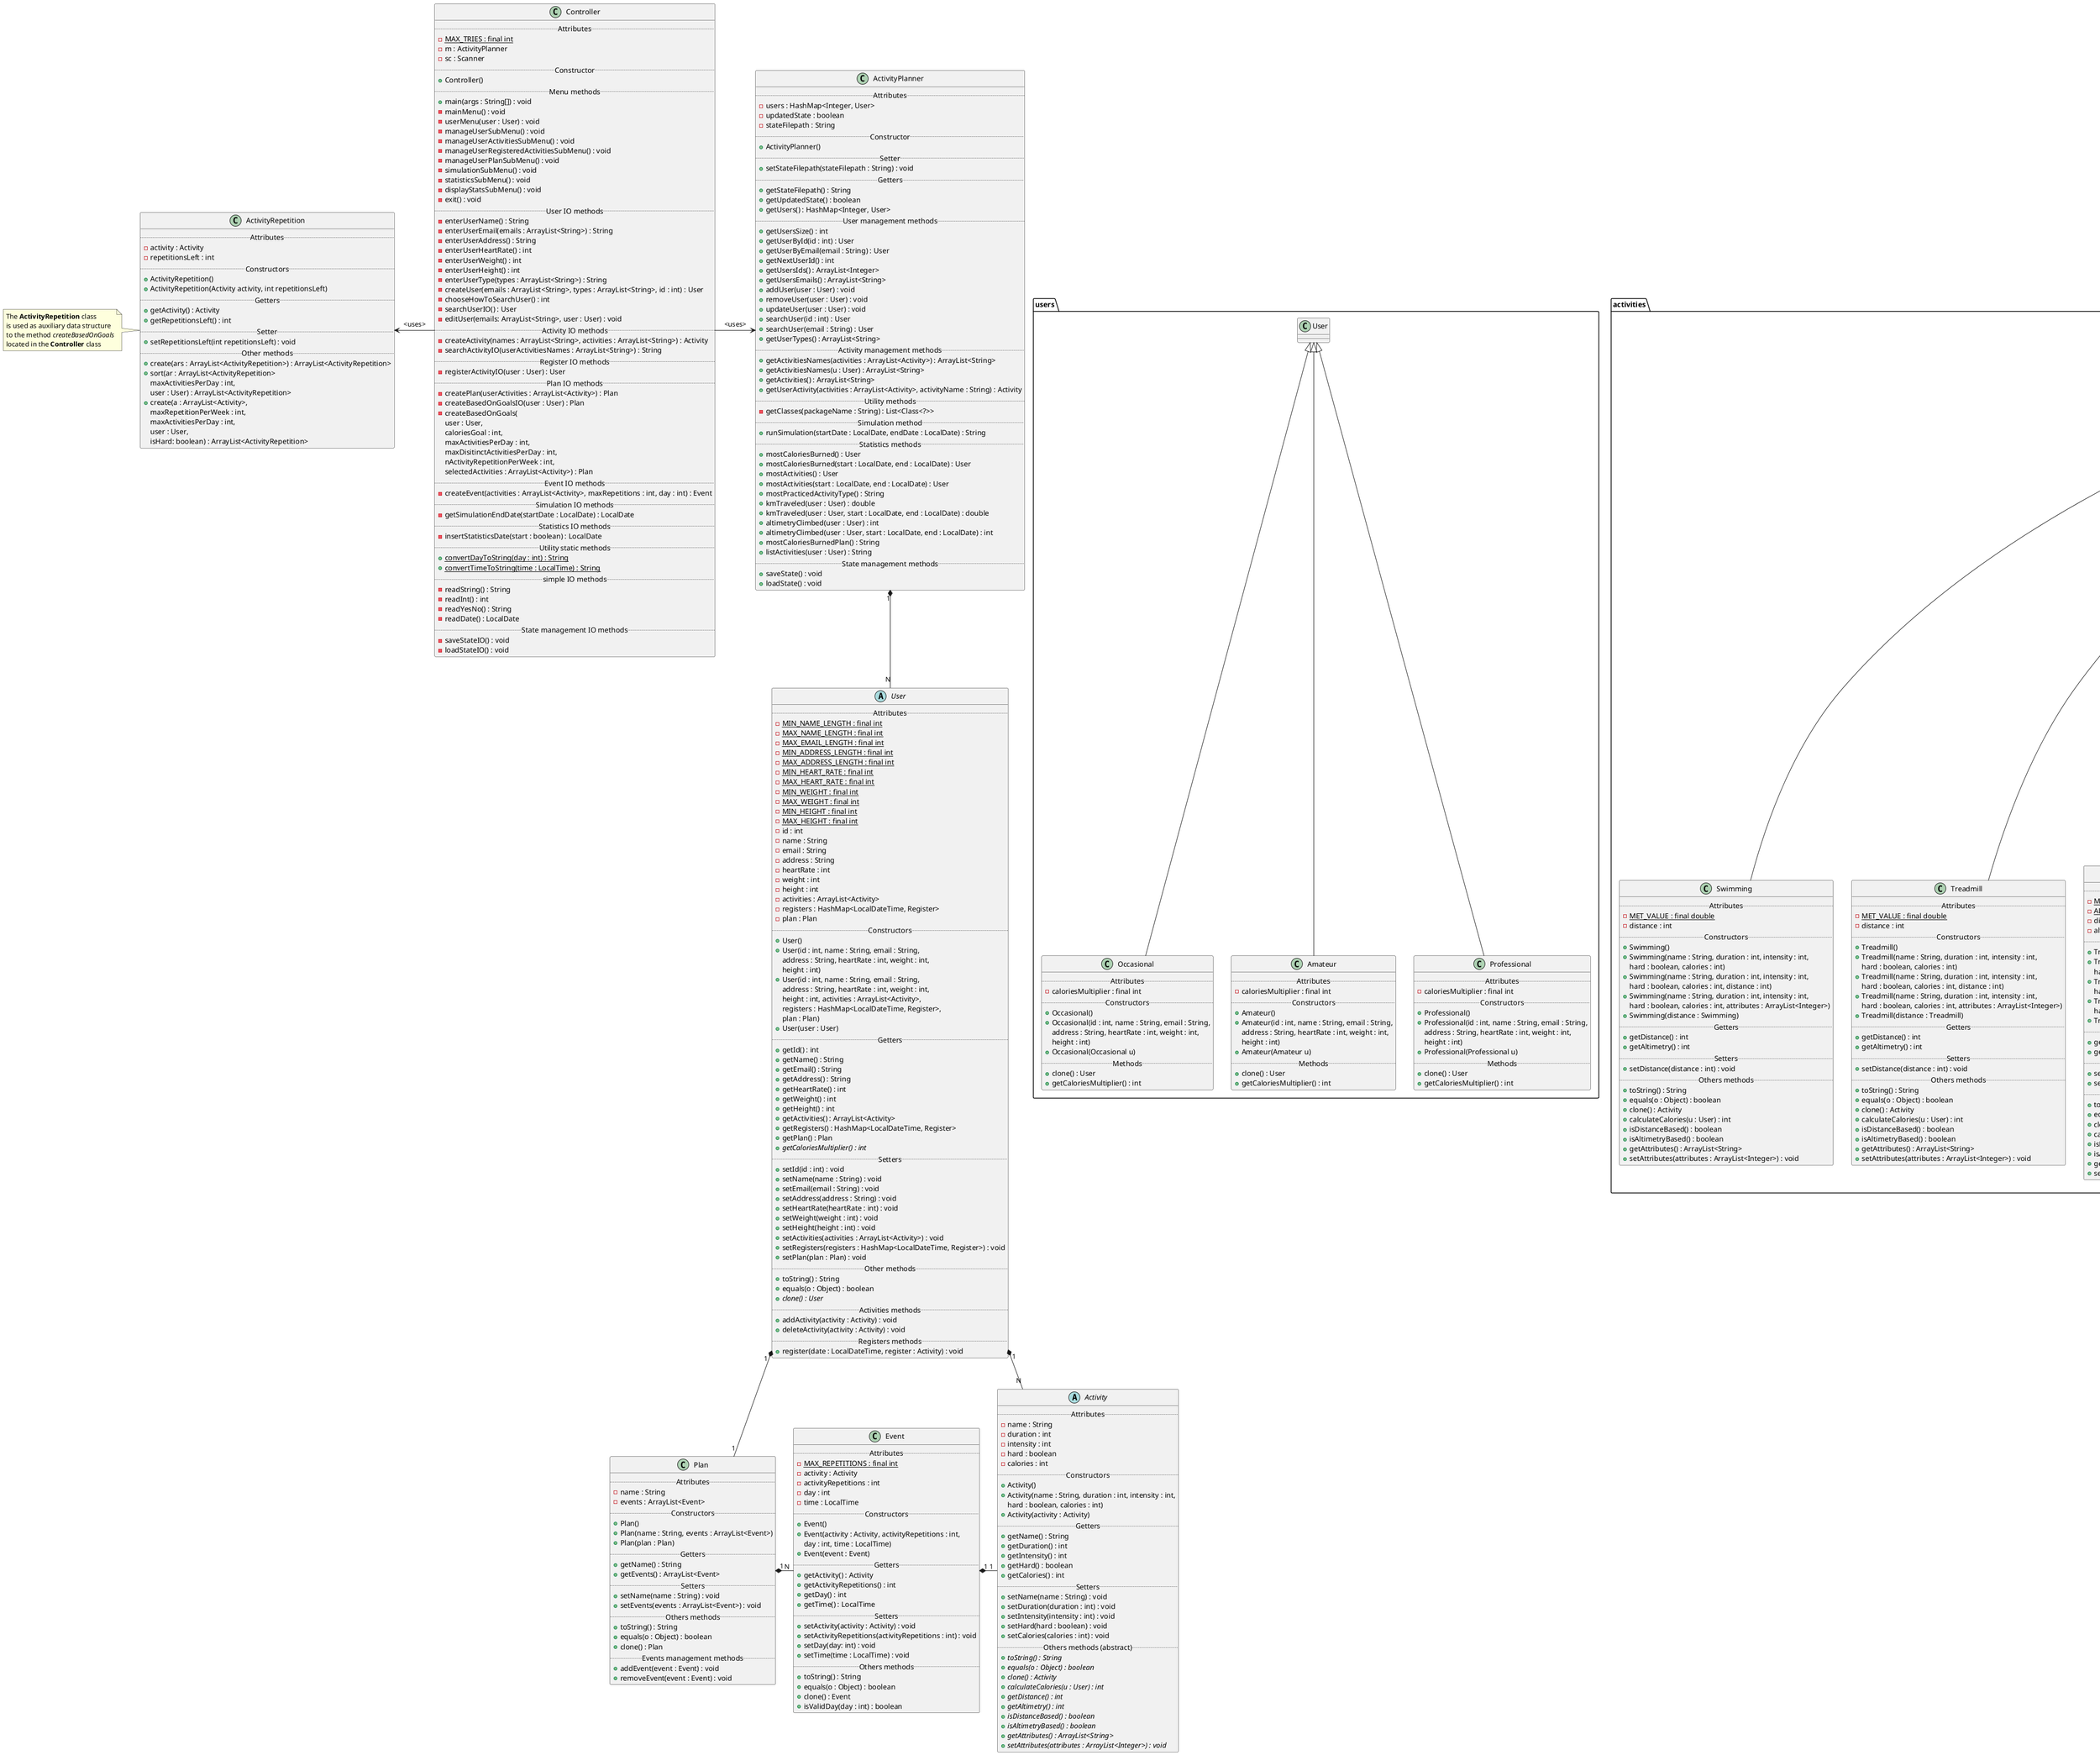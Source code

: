 @startuml

abstract class User {
    .. Attributes ..
    -{static} MIN_NAME_LENGTH : final int
    -{static} MAX_NAME_LENGTH : final int
    -{static} MAX_EMAIL_LENGTH : final int
    -{static} MIN_ADDRESS_LENGTH : final int
    -{static} MAX_ADDRESS_LENGTH : final int
    -{static} MIN_HEART_RATE : final int
    -{static} MAX_HEART_RATE : final int
    -{static} MIN_WEIGHT : final int
    -{static} MAX_WEIGHT : final int
    -{static} MIN_HEIGHT : final int
    -{static} MAX_HEIGHT : final int
    -id : int
    -name : String
    -email : String
    -address : String
    -heartRate : int
    -weight : int
    -height : int
    -activities : ArrayList<Activity>
    -registers : HashMap<LocalDateTime, Register>
    -plan : Plan
    .. Constructors ..
    +User()
    +User(id : int, name : String, email : String,
        address : String, heartRate : int, weight : int,
        height : int)
    +User(id : int, name : String, email : String,
        address : String, heartRate : int, weight : int,
        height : int, activities : ArrayList<Activity>,
        registers : HashMap<LocalDateTime, Register>,
        plan : Plan)
    +User(user : User)
    .. Getters ..
    +getId() : int
    +getName() : String
    +getEmail() : String
    +getAddress() : String
    +getHeartRate() : int
    +getWeight() : int
    +getHeight() : int
    +getActivities() : ArrayList<Activity>
    +getRegisters() : HashMap<LocalDateTime, Register>
    +getPlan() : Plan
    +{abstract} getCaloriesMultiplier() : int
    .. Setters ..
    +setId(id : int) : void
    +setName(name : String) : void
    +setEmail(email : String) : void
    +setAddress(address : String) : void
    +setHeartRate(heartRate : int) : void
    +setWeight(weight : int) : void
    +setHeight(height : int) : void
    +setActivities(activities : ArrayList<Activity>) : void
    +setRegisters(registers : HashMap<LocalDateTime, Register>) : void
    +setPlan(plan : Plan) : void
    .. Other methods ..
    +toString() : String
    +equals(o : Object) : boolean
    +{abstract} clone() : User
    .. Activities methods ..
    +addActivity(activity : Activity) : void
    +deleteActivity(activity : Activity) : void
    .. Registers methods ..
    +register(date : LocalDateTime, register : Activity) : void
}

package users {
    class Occasional extends User {
        .. Attributes ..
        -caloriesMultiplier : final int
        .. Constructors ..
        +Occasional()
        +Occasional(id : int, name : String, email : String,
            address : String, heartRate : int, weight : int,
            height : int)
        +Occasional(Occasional u)
        .. Methods ..
        +clone() : User
        +getCaloriesMultiplier() : int
    }

    class Amateur extends User {
        .. Attributes ..
        -caloriesMultiplier : final int
        .. Constructors ..
        +Amateur()
        +Amateur(id : int, name : String, email : String,
            address : String, heartRate : int, weight : int,
            height : int)
        +Amateur(Amateur u)
        .. Methods ..
        +clone() : User
        +getCaloriesMultiplier() : int
    }

    class Professional extends User {
        .. Attributes ..
        -caloriesMultiplier : final int
        .. Constructors ..
        +Professional()
        +Professional(id : int, name : String, email : String,
            address : String, heartRate : int, weight : int,
            height : int)
        +Professional(Professional u)
        .. Methods ..
        +clone() : User
        +getCaloriesMultiplier() : int
    }
}

abstract class Activity {
    .. Attributes ..
    -name : String
    -duration : int
    -intensity : int
    -hard : boolean
    -calories : int
    .. Constructors ..
    +Activity()
    +Activity(name : String, duration : int, intensity : int,
        hard : boolean, calories : int)
    +Activity(activity : Activity)
    .. Getters ..
    +getName() : String
    +getDuration() : int
    +getIntensity() : int
    +getHard() : boolean
    +getCalories() : int
    .. Setters ..
    +setName(name : String) : void
    +setDuration(duration : int) : void
    +setIntensity(intensity : int) : void
    +setHard(hard : boolean) : void
    +setCalories(calories : int) : void
    .. Others methods (abstract) ..
    +{abstract} toString() : String
    +{abstract} equals(o : Object) : boolean
    +{abstract} clone() : Activity
    +{abstract} calculateCalories(u : User) : int
    +{abstract} getDistance() : int
    +{abstract} getAltimetry() : int
    +{abstract} isDistanceBased() : boolean
    +{abstract} isAltimetryBased() : boolean
    +{abstract} getAttributes() : ArrayList<String>
    +{abstract} setAttributes(attributes : ArrayList<Integer>) : void
}

package activities {
    class Swimming extends Activity {
        ..Attributes..
        -{static} MET_VALUE : final double
        -distance : int
        .. Constructors ..
        +Swimming()
        +Swimming(name : String, duration : int, intensity : int,
            hard : boolean, calories : int)
        +Swimming(name : String, duration : int, intensity : int,
        hard : boolean, calories : int, distance : int)
        +Swimming(name : String, duration : int, intensity : int,
            hard : boolean, calories : int, attributes : ArrayList<Integer>)
        +Swimming(distance : Swimming)
        .. Getters ..
        +getDistance() : int
        +getAltimetry() : int
        .. Setters ..
        +setDistance(distance : int) : void
        .. Others methods ..
        +toString() : String
        +equals(o : Object) : boolean
        +clone() : Activity
        +calculateCalories(u : User) : int
        +isDistanceBased() : boolean
        +isAltimetryBased() : boolean
        +getAttributes() : ArrayList<String>
        +setAttributes(attributes : ArrayList<Integer>) : void        
    }
    class Treadmill extends Activity {
        ..Attributes..
        -{static} MET_VALUE : final double
        -distance : int
        .. Constructors ..
        +Treadmill()
        +Treadmill(name : String, duration : int, intensity : int,
            hard : boolean, calories : int)
        +Treadmill(name : String, duration : int, intensity : int,
        hard : boolean, calories : int, distance : int)
        +Treadmill(name : String, duration : int, intensity : int,
            hard : boolean, calories : int, attributes : ArrayList<Integer>)
        +Treadmill(distance : Treadmill)
        .. Getters ..
        +getDistance() : int
        +getAltimetry() : int
        .. Setters ..
        +setDistance(distance : int) : void
        .. Others methods ..
        +toString() : String
        +equals(o : Object) : boolean
        +clone() : Activity
        +calculateCalories(u : User) : int
        +isDistanceBased() : boolean
        +isAltimetryBased() : boolean
        +getAttributes() : ArrayList<String>
        +setAttributes(attributes : ArrayList<Integer>) : void 
    }

    class TrailRunning extends Activity {
        ..Attributes..
        -{static} MET_VALUE : final double
        -{static} ALTIMETRY_FACTOR : final int
        -distance : int
        -altimetry : int
        .. Constructors ..
        +TrailRunning()
        +TrailRunning(name : String, duration : int, intensity : int,
            hard : boolean, calories : int)
        +TrailRunning(name : String, duration : int, intensity : int,
        hard : boolean, calories : int, distance : int, altimetry : int)
        +TrailRunning(name : String, duration : int, intensity : int,
            hard : boolean, calories : int, attributes : ArrayList<Integer>)
        +TrailRunning(distanceAltimetry : TrailRunning)
        .. Getters ..
        +getDistance() : int
        +getAltimetry() : int
        .. Setters ..
        +setDistance(distance : int) : void
        +setAltimetry(altimetry : int) : void
        .. Others methods ..
        +toString() : String
        +equals(o : Object) : boolean
        +clone() : Activity
        +calculateCalories(u : User) : int
        +isDistanceBased() : boolean
        +isAltimetryBased() : boolean
        +getAttributes() : ArrayList<String>
        +setAttributes(attributes : ArrayList<Integer>) : void 
    }
    class BTT extends Activity {
        ..Attributes..
        -{static} MET_VALUE : final double
        -{static} ALTIMETRY_FACTOR : final int
        -distance : int
        -altimetry : int
        .. Constructors ..
        +BTT()
        +BTT(name : String, duration : int, intensity : int,
            hard : boolean, calories : int)
        +BTT(name : String, duration : int, intensity : int,
        hard : boolean, calories : int, distance : int, altimetry : int)
        +BTT(name : String, duration : int, intensity : int,
            hard : boolean, calories : int, attributes : ArrayList<Integer>)
        +BTT(distanceAltimetry : BTT)
        .. Getters ..
        +getDistance() : int
        +getAltimetry() : int
        .. Setters ..
        +setDistance(distance : int) : void
        +setAltimetry(altimetry : int) : void
        .. Others methods ..
        +toString() : String
        +equals(o : Object) : boolean
        +clone() : Activity
        +calculateCalories(u : User) : int
        +isDistanceBased() : boolean
        +isAltimetryBased() : boolean
        +getAttributes() : ArrayList<String>
        +setAttributes(attributes : ArrayList<Integer>) : void 
    }

    class RopeJumping extends Activity {
        ..Attributes..
        -{static} MET_VALUE : final double
        -repetition : int
        .. Constructors ..
        +RopeJumping()
        +RopeJumping(name : String, duration : int, intensity : int,
            hard : boolean, calories : int)
        +RopeJumping(name : String, duration : int, intensity : int,
        hard : boolean, calories : int, repetition : int)
        +RopeJumping(name : String, duration : int, intensity : int,
            hard : boolean, calories : int, attributes : ArrayList<Integer>)
        +RopeJumping(repetition : RopeJumping)
        .. Getters ..
        +getRepetition() : int
        .. Setters ..
        +setRepetition(repetition : int) : void
        .. Others methods ..
        +toString() : String
        +equals(o : Object) : boolean
        +clone() : Activity
        +calculateCalories(u : User) : int
        +getDistance() : int
        +getAltimetry() : int
        +isDistanceBased() : boolean
        +isAltimetryBased() : boolean
        +getAttributes() : ArrayList<String>
        +setAttributes(attributes : ArrayList<Integer>) : void 
    }
    class Stretching extends Activity {
        ..Attributes..
        -{static} MET_VALUE : final double
        -repetition : int
        .. Constructors ..
        +Stretching()
        +Stretching(name : String, duration : int, intensity : int,
            hard : boolean, calories : int)
        +Stretching(name : String, duration : int, intensity : int,
        hard : boolean, calories : int, repetition : int)
        +Stretching(name : String, duration : int, intensity : int,
            hard : boolean, calories : int, attributes : ArrayList<Integer>)
        +Stretching(repetition : Stretching)
        .. Getters ..
        +getRepetition() : int
        .. Setters ..
        +setRepetition(repetition : int) : void
        .. Others methods ..
        +toString() : String
        +equals(o : Object) : boolean
        +clone() : Activity
        +calculateCalories(u : User) : int
        +getDistance() : int
        +getAltimetry() : int
        +isDistanceBased() : boolean
        +isAltimetryBased() : boolean
        +getAttributes() : ArrayList<String>
        +setAttributes(attributes : ArrayList<Integer>) : void
    }

    class Weightlifiting extends Activity {
        ..Attributes..
        -{static} MET_VALUE : final double
        -repetition : int
        -weight : int
        .. Constructors ..
        +Weightlifiting()
        +Weightlifiting(name : String, duration : int, intensity : int,
            hard : boolean, calories : int)
        +Weightlifiting(name : String, duration : int, intensity : int,
        hard : boolean, calories : int, repetition : int, weight : int)
        +Weightlifiting(name : String, duration : int, intensity : int,
            hard : boolean, calories : int, attributes : ArrayList<Integer>)
        +Weightlifiting(repetitionWeight : Weightlifiting)
        .. Getters ..
        +getRepetition() : int
        +getWeight() : int
        .. Setters ..
        +setRepetition(repetition : int) : void
        +setWeight(weight : int) : void
        .. Others methods ..
        +toString() : String
        +equals(o : Object) : boolean
        +clone() : Activity
        +calculateCalories(u : User) : int
        +getDistance() : int
        +getAltimetry() : int
        +isDistanceBased() : boolean
        +isAltimetryBased() : boolean
        +getAttributes() : ArrayList<String>
        +setAttributes(attributes : ArrayList<Integer>) : void
    }
    class Pilates extends Activity {
        ..Attributes..
        -{static} MET_VALUE : final double
        -repetition : int
        -weight : int
        .. Constructors ..
        +Pilates()
        +Pilates(name : String, duration : int, intensity : int,
            hard : boolean, calories : int)
        +Pilates(name : String, duration : int, intensity : int,
        hard : boolean, calories : int, repetition : int, weight : int)
        +Pilates(name : String, duration : int, intensity : int,
            hard : boolean, calories : int, attributes : ArrayList<Integer>)
        +Pilates(repetitionWeight : Pilates)
        .. Getters ..
        +getRepetition() : int
        +getWeight() : int
        .. Setters ..
        +setRepetition(repetition : int) : void
        +setWeight(weight : int) : void
        .. Others methods ..
        +toString() : String
        +equals(o : Object) : boolean
        +clone() : Activity
        +calculateCalories(u : User) : int
        +getDistance() : int
        +getAltimetry() : int
        +isDistanceBased() : boolean
        +isAltimetryBased() : boolean
        +getAttributes() : ArrayList<String>
        +setAttributes(attributes : ArrayList<Integer>) : void
    }
}

class Plan {
    .. Attributes ..
    -name : String
    -events : ArrayList<Event>
    .. Constructors ..
    +Plan()
    +Plan(name : String, events : ArrayList<Event>)
    +Plan(plan : Plan)
    .. Getters ..
    +getName() : String
    +getEvents() : ArrayList<Event>
    .. Setters ..
    +setName(name : String) : void
    +setEvents(events : ArrayList<Event>) : void
    .. Others methods ..
    +toString() : String
    +equals(o : Object) : boolean
    +clone() : Plan
    .. Events management methods ..
    +addEvent(event : Event) : void
    +removeEvent(event : Event) : void
}

class Event {
    .. Attributes ..
    -{static} MAX_REPETITIONS : final int
    -activity : Activity
    -activityRepetitions : int
    -day : int
    -time : LocalTime
    .. Constructors ..
    +Event()
    +Event(activity : Activity, activityRepetitions : int,
        day : int, time : LocalTime)
    +Event(event : Event)
    .. Getters ..
    +getActivity() : Activity
    +getActivityRepetitions() : int
    +getDay() : int
    +getTime() : LocalTime
    .. Setters ..
    +setActivity(activity : Activity) : void
    +setActivityRepetitions(activityRepetitions : int) : void
    +setDay(day: int) : void
    +setTime(time : LocalTime) : void
    .. Others methods ..
    +toString() : String
    +equals(o : Object) : boolean
    +clone() : Event
    +isValidDay(day : int) : boolean
}

class ActivityRepetition {
    .. Attributes ..
    -activity : Activity
    -repetitionsLeft : int
    .. Constructors ..
    +ActivityRepetition()
    +ActivityRepetition(Activity activity, int repetitionsLeft)
    .. Getters ..
    +getActivity() : Activity
    +getRepetitionsLeft() : int
    .. Setter ..
    +setRepetitionsLeft(int repetitionsLeft) : void
    .. Other methods ..
    +create(ars : ArrayList<ActivityRepetition>) : ArrayList<ActivityRepetition>
    +sort(ar : ArrayList<ActivityRepetition>
          maxActivitiesPerDay : int,
          user : User) : ArrayList<ActivityRepetition>
    +create(a : ArrayList<Activity>,
            maxRepetitionPerWeek : int,
            maxActivitiesPerDay : int,
            user : User,
            isHard: boolean) : ArrayList<ActivityRepetition>
}

class ActivityPlanner {
    .. Attributes ..
    -users : HashMap<Integer, User>
    -updatedState : boolean
    -stateFilepath : String
    .. Constructor ..
    +ActivityPlanner()
    .. Setter ..
    +setStateFilepath(stateFilepath : String) : void
    .. Getters ..
    +getStateFilepath() : String
    +getUpdatedState() : boolean
    +getUsers() : HashMap<Integer, User>
    .. User management methods ..
    +getUsersSize() : int
    +getUserById(id : int) : User
    +getUserByEmail(email : String) : User
    +getNextUserId() : int
    +getUsersIds() : ArrayList<Integer>
    +getUsersEmails() : ArrayList<String>
    +addUser(user : User) : void
    +removeUser(user : User) : void
    +updateUser(user : User) : void
    +searchUser(id : int) : User
    +searchUser(email : String) : User
    +getUserTypes() : ArrayList<String>
    .. Activity management methods ..
    +getActivitiesNames(activities : ArrayList<Activity>) : ArrayList<String>
    +getActivitiesNames(u : User) : ArrayList<String>
    +getActivities() : ArrayList<String>
    +getUserActivity(activities : ArrayList<Activity>, activityName : String) : Activity
    .. Utility methods ..
    -getClasses(packageName : String) : List<Class<?>>
    .. Simulation method ..
    +runSimulation(startDate : LocalDate, endDate : LocalDate) : String
    .. Statistics methods ..
    +mostCaloriesBurned() : User
    +mostCaloriesBurned(start : LocalDate, end : LocalDate) : User
    +mostActivities() : User
    +mostActivities(start : LocalDate, end : LocalDate) : User
    +mostPracticedActivityType() : String
    +kmTraveled(user : User) : double
    +kmTraveled(user : User, start : LocalDate, end : LocalDate) : double
    +altimetryClimbed(user : User) : int
    +altimetryClimbed(user : User, start : LocalDate, end : LocalDate) : int
    +mostCaloriesBurnedPlan() : String
    +listActivities(user : User) : String
    .. State management methods ..
    +saveState() : void
    +loadState() : void
}

class Controller {
    .. Attributes ..
    -{static} MAX_TRIES : final int
    -m : ActivityPlanner
    -sc : Scanner
    .. Constructor ..
    +Controller()
    .. Menu methods ..
    +main(args : String[]) : void
    -mainMenu() : void
    -userMenu(user : User) : void
    -manageUserSubMenu() : void
    -manageUserActivitiesSubMenu() : void
    -manageUserRegisteredActivitiesSubMenu() : void
    -manageUserPlanSubMenu() : void
    -simulationSubMenu() : void
    -statisticsSubMenu() : void
    -displayStatsSubMenu() : void
    -exit() : void
    .. User IO methods ..
    -enterUserName() : String
    -enterUserEmail(emails : ArrayList<String>) : String
    -enterUserAddress() : String
    -enterUserHeartRate() : int
    -enterUserWeight() : int
    -enterUserHeight() : int
    -enterUserType(types : ArrayList<String>) : String
    -createUser(emails : ArrayList<String>, types : ArrayList<String>, id : int) : User
    -chooseHowToSearchUser() : int
    -searchUserIO() : User
    -editUser(emails: ArrayList<String>, user : User) : void
    .. Activity IO methods ..
    -createActivity(names : ArrayList<String>, activities : ArrayList<String>) : Activity
    -searchActivityIO(userActivitiesNames : ArrayList<String>) : String
    .. Register IO methods ..
    -registerActivityIO(user : User) : User
    .. Plan IO methods ..
    -createPlan(userActivities : ArrayList<Activity>) : Plan
    -createBasedOnGoalsIO(user : User) : Plan
    -createBasedOnGoals(
        user : User,
        caloriesGoal : int,
        maxActivitiesPerDay : int,
        maxDisitinctActivitiesPerDay : int,
        nActivityRepetitionPerWeek : int,
        selectedActivities : ArrayList<Activity>) : Plan
    .. Event IO methods ..
    -createEvent(activities : ArrayList<Activity>, maxRepetitions : int, day : int) : Event
    .. Simulation IO methods ..
    -getSimulationEndDate(startDate : LocalDate) : LocalDate
    .. Statistics IO methods ..
    -insertStatisticsDate(start : boolean) : LocalDate
    .. Utility static methods ..
    +{static} convertDayToString(day : int) : String
    +{static} convertTimeToString(time : LocalTime) : String
    .. simple IO methods ..
    -readString() : String
    -readInt() : int
    -readYesNo() : String
    -readDate() : LocalDate
    .. State management IO methods ..
    -saveStateIO() : void
    -loadStateIO() : void
}

note left of ActivityRepetition
    The <b>ActivityRepetition</b> class
    is used as auxiliary data structure
    to the method <i>createBasedOnGoals</i>
    located in the <b>Controller</b> class
end note

Controller -left-> ActivityRepetition : <uses>

User "1" *-- "N" Activity
User "1" *-- "1" Plan
Plan "1" *-right- "N" Event
Event "1" *-right- "1" Activity
ActivityPlanner "1" *-- "N" User
Controller -right-> ActivityPlanner : <uses>


@enduml
